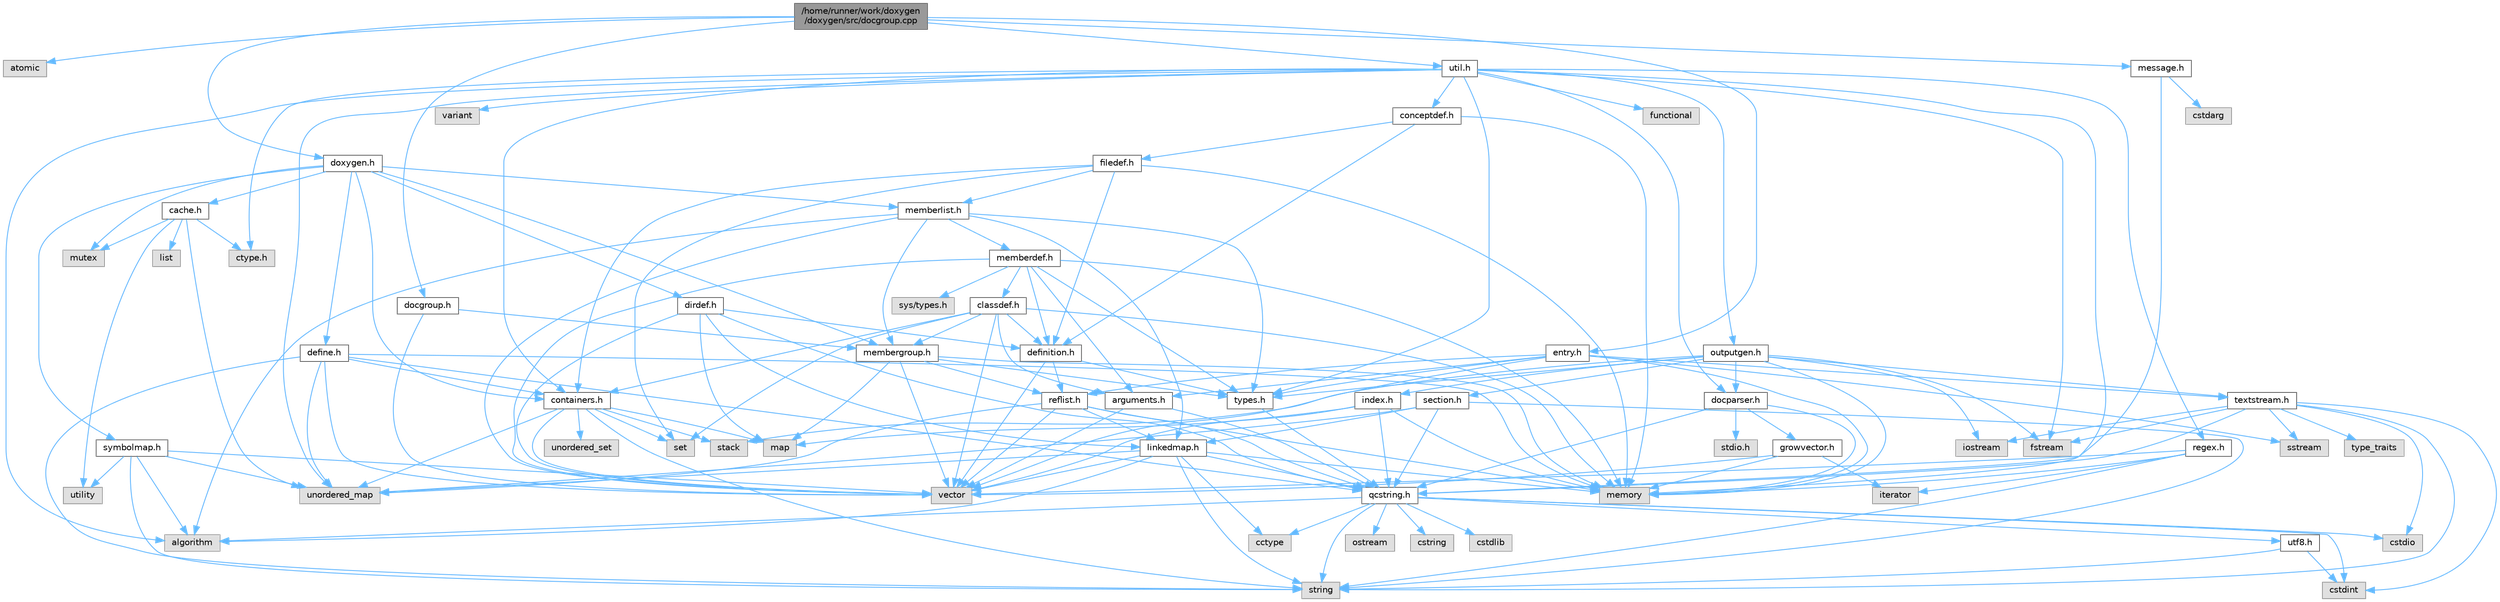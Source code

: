digraph "/home/runner/work/doxygen/doxygen/src/docgroup.cpp"
{
 // INTERACTIVE_SVG=YES
 // LATEX_PDF_SIZE
  bgcolor="transparent";
  edge [fontname=Helvetica,fontsize=10,labelfontname=Helvetica,labelfontsize=10];
  node [fontname=Helvetica,fontsize=10,shape=box,height=0.2,width=0.4];
  Node1 [id="Node000001",label="/home/runner/work/doxygen\l/doxygen/src/docgroup.cpp",height=0.2,width=0.4,color="gray40", fillcolor="grey60", style="filled", fontcolor="black"];
  Node1 -> Node2 [id="edge1_Node000001_Node000002",color="steelblue1",style="solid"];
  Node2 [id="Node000002",label="atomic",height=0.2,width=0.4,color="grey60", fillcolor="#E0E0E0", style="filled"];
  Node1 -> Node3 [id="edge2_Node000001_Node000003",color="steelblue1",style="solid"];
  Node3 [id="Node000003",label="doxygen.h",height=0.2,width=0.4,color="grey40", fillcolor="white", style="filled",URL="$d1/da1/doxygen_8h.html",tooltip=" "];
  Node3 -> Node4 [id="edge3_Node000003_Node000004",color="steelblue1",style="solid"];
  Node4 [id="Node000004",label="mutex",height=0.2,width=0.4,color="grey60", fillcolor="#E0E0E0", style="filled"];
  Node3 -> Node5 [id="edge4_Node000003_Node000005",color="steelblue1",style="solid"];
  Node5 [id="Node000005",label="containers.h",height=0.2,width=0.4,color="grey40", fillcolor="white", style="filled",URL="$d5/d75/containers_8h.html",tooltip=" "];
  Node5 -> Node6 [id="edge5_Node000005_Node000006",color="steelblue1",style="solid"];
  Node6 [id="Node000006",label="vector",height=0.2,width=0.4,color="grey60", fillcolor="#E0E0E0", style="filled"];
  Node5 -> Node7 [id="edge6_Node000005_Node000007",color="steelblue1",style="solid"];
  Node7 [id="Node000007",label="string",height=0.2,width=0.4,color="grey60", fillcolor="#E0E0E0", style="filled"];
  Node5 -> Node8 [id="edge7_Node000005_Node000008",color="steelblue1",style="solid"];
  Node8 [id="Node000008",label="set",height=0.2,width=0.4,color="grey60", fillcolor="#E0E0E0", style="filled"];
  Node5 -> Node9 [id="edge8_Node000005_Node000009",color="steelblue1",style="solid"];
  Node9 [id="Node000009",label="map",height=0.2,width=0.4,color="grey60", fillcolor="#E0E0E0", style="filled"];
  Node5 -> Node10 [id="edge9_Node000005_Node000010",color="steelblue1",style="solid"];
  Node10 [id="Node000010",label="unordered_set",height=0.2,width=0.4,color="grey60", fillcolor="#E0E0E0", style="filled"];
  Node5 -> Node11 [id="edge10_Node000005_Node000011",color="steelblue1",style="solid"];
  Node11 [id="Node000011",label="unordered_map",height=0.2,width=0.4,color="grey60", fillcolor="#E0E0E0", style="filled"];
  Node5 -> Node12 [id="edge11_Node000005_Node000012",color="steelblue1",style="solid"];
  Node12 [id="Node000012",label="stack",height=0.2,width=0.4,color="grey60", fillcolor="#E0E0E0", style="filled"];
  Node3 -> Node13 [id="edge12_Node000003_Node000013",color="steelblue1",style="solid"];
  Node13 [id="Node000013",label="membergroup.h",height=0.2,width=0.4,color="grey40", fillcolor="white", style="filled",URL="$d9/d11/membergroup_8h.html",tooltip=" "];
  Node13 -> Node6 [id="edge13_Node000013_Node000006",color="steelblue1",style="solid"];
  Node13 -> Node9 [id="edge14_Node000013_Node000009",color="steelblue1",style="solid"];
  Node13 -> Node14 [id="edge15_Node000013_Node000014",color="steelblue1",style="solid"];
  Node14 [id="Node000014",label="memory",height=0.2,width=0.4,color="grey60", fillcolor="#E0E0E0", style="filled"];
  Node13 -> Node15 [id="edge16_Node000013_Node000015",color="steelblue1",style="solid"];
  Node15 [id="Node000015",label="types.h",height=0.2,width=0.4,color="grey40", fillcolor="white", style="filled",URL="$d9/d49/types_8h.html",tooltip="This file contains a number of basic enums and types."];
  Node15 -> Node16 [id="edge17_Node000015_Node000016",color="steelblue1",style="solid"];
  Node16 [id="Node000016",label="qcstring.h",height=0.2,width=0.4,color="grey40", fillcolor="white", style="filled",URL="$d7/d5c/qcstring_8h.html",tooltip=" "];
  Node16 -> Node7 [id="edge18_Node000016_Node000007",color="steelblue1",style="solid"];
  Node16 -> Node17 [id="edge19_Node000016_Node000017",color="steelblue1",style="solid"];
  Node17 [id="Node000017",label="algorithm",height=0.2,width=0.4,color="grey60", fillcolor="#E0E0E0", style="filled"];
  Node16 -> Node18 [id="edge20_Node000016_Node000018",color="steelblue1",style="solid"];
  Node18 [id="Node000018",label="cctype",height=0.2,width=0.4,color="grey60", fillcolor="#E0E0E0", style="filled"];
  Node16 -> Node19 [id="edge21_Node000016_Node000019",color="steelblue1",style="solid"];
  Node19 [id="Node000019",label="cstring",height=0.2,width=0.4,color="grey60", fillcolor="#E0E0E0", style="filled"];
  Node16 -> Node20 [id="edge22_Node000016_Node000020",color="steelblue1",style="solid"];
  Node20 [id="Node000020",label="cstdio",height=0.2,width=0.4,color="grey60", fillcolor="#E0E0E0", style="filled"];
  Node16 -> Node21 [id="edge23_Node000016_Node000021",color="steelblue1",style="solid"];
  Node21 [id="Node000021",label="cstdlib",height=0.2,width=0.4,color="grey60", fillcolor="#E0E0E0", style="filled"];
  Node16 -> Node22 [id="edge24_Node000016_Node000022",color="steelblue1",style="solid"];
  Node22 [id="Node000022",label="cstdint",height=0.2,width=0.4,color="grey60", fillcolor="#E0E0E0", style="filled"];
  Node16 -> Node23 [id="edge25_Node000016_Node000023",color="steelblue1",style="solid"];
  Node23 [id="Node000023",label="ostream",height=0.2,width=0.4,color="grey60", fillcolor="#E0E0E0", style="filled"];
  Node16 -> Node24 [id="edge26_Node000016_Node000024",color="steelblue1",style="solid"];
  Node24 [id="Node000024",label="utf8.h",height=0.2,width=0.4,color="grey40", fillcolor="white", style="filled",URL="$db/d7c/utf8_8h.html",tooltip="Various UTF8 related helper functions."];
  Node24 -> Node22 [id="edge27_Node000024_Node000022",color="steelblue1",style="solid"];
  Node24 -> Node7 [id="edge28_Node000024_Node000007",color="steelblue1",style="solid"];
  Node13 -> Node25 [id="edge29_Node000013_Node000025",color="steelblue1",style="solid"];
  Node25 [id="Node000025",label="reflist.h",height=0.2,width=0.4,color="grey40", fillcolor="white", style="filled",URL="$d1/d02/reflist_8h.html",tooltip=" "];
  Node25 -> Node6 [id="edge30_Node000025_Node000006",color="steelblue1",style="solid"];
  Node25 -> Node11 [id="edge31_Node000025_Node000011",color="steelblue1",style="solid"];
  Node25 -> Node14 [id="edge32_Node000025_Node000014",color="steelblue1",style="solid"];
  Node25 -> Node16 [id="edge33_Node000025_Node000016",color="steelblue1",style="solid"];
  Node25 -> Node26 [id="edge34_Node000025_Node000026",color="steelblue1",style="solid"];
  Node26 [id="Node000026",label="linkedmap.h",height=0.2,width=0.4,color="grey40", fillcolor="white", style="filled",URL="$da/de1/linkedmap_8h.html",tooltip=" "];
  Node26 -> Node11 [id="edge35_Node000026_Node000011",color="steelblue1",style="solid"];
  Node26 -> Node6 [id="edge36_Node000026_Node000006",color="steelblue1",style="solid"];
  Node26 -> Node14 [id="edge37_Node000026_Node000014",color="steelblue1",style="solid"];
  Node26 -> Node7 [id="edge38_Node000026_Node000007",color="steelblue1",style="solid"];
  Node26 -> Node17 [id="edge39_Node000026_Node000017",color="steelblue1",style="solid"];
  Node26 -> Node18 [id="edge40_Node000026_Node000018",color="steelblue1",style="solid"];
  Node26 -> Node16 [id="edge41_Node000026_Node000016",color="steelblue1",style="solid"];
  Node3 -> Node27 [id="edge42_Node000003_Node000027",color="steelblue1",style="solid"];
  Node27 [id="Node000027",label="dirdef.h",height=0.2,width=0.4,color="grey40", fillcolor="white", style="filled",URL="$d6/d15/dirdef_8h.html",tooltip=" "];
  Node27 -> Node6 [id="edge43_Node000027_Node000006",color="steelblue1",style="solid"];
  Node27 -> Node9 [id="edge44_Node000027_Node000009",color="steelblue1",style="solid"];
  Node27 -> Node16 [id="edge45_Node000027_Node000016",color="steelblue1",style="solid"];
  Node27 -> Node26 [id="edge46_Node000027_Node000026",color="steelblue1",style="solid"];
  Node27 -> Node28 [id="edge47_Node000027_Node000028",color="steelblue1",style="solid"];
  Node28 [id="Node000028",label="definition.h",height=0.2,width=0.4,color="grey40", fillcolor="white", style="filled",URL="$df/da1/definition_8h.html",tooltip=" "];
  Node28 -> Node6 [id="edge48_Node000028_Node000006",color="steelblue1",style="solid"];
  Node28 -> Node15 [id="edge49_Node000028_Node000015",color="steelblue1",style="solid"];
  Node28 -> Node25 [id="edge50_Node000028_Node000025",color="steelblue1",style="solid"];
  Node3 -> Node29 [id="edge51_Node000003_Node000029",color="steelblue1",style="solid"];
  Node29 [id="Node000029",label="memberlist.h",height=0.2,width=0.4,color="grey40", fillcolor="white", style="filled",URL="$dd/d78/memberlist_8h.html",tooltip=" "];
  Node29 -> Node6 [id="edge52_Node000029_Node000006",color="steelblue1",style="solid"];
  Node29 -> Node17 [id="edge53_Node000029_Node000017",color="steelblue1",style="solid"];
  Node29 -> Node30 [id="edge54_Node000029_Node000030",color="steelblue1",style="solid"];
  Node30 [id="Node000030",label="memberdef.h",height=0.2,width=0.4,color="grey40", fillcolor="white", style="filled",URL="$d4/d46/memberdef_8h.html",tooltip=" "];
  Node30 -> Node6 [id="edge55_Node000030_Node000006",color="steelblue1",style="solid"];
  Node30 -> Node14 [id="edge56_Node000030_Node000014",color="steelblue1",style="solid"];
  Node30 -> Node31 [id="edge57_Node000030_Node000031",color="steelblue1",style="solid"];
  Node31 [id="Node000031",label="sys/types.h",height=0.2,width=0.4,color="grey60", fillcolor="#E0E0E0", style="filled"];
  Node30 -> Node15 [id="edge58_Node000030_Node000015",color="steelblue1",style="solid"];
  Node30 -> Node28 [id="edge59_Node000030_Node000028",color="steelblue1",style="solid"];
  Node30 -> Node32 [id="edge60_Node000030_Node000032",color="steelblue1",style="solid"];
  Node32 [id="Node000032",label="arguments.h",height=0.2,width=0.4,color="grey40", fillcolor="white", style="filled",URL="$df/d9b/arguments_8h.html",tooltip=" "];
  Node32 -> Node6 [id="edge61_Node000032_Node000006",color="steelblue1",style="solid"];
  Node32 -> Node16 [id="edge62_Node000032_Node000016",color="steelblue1",style="solid"];
  Node30 -> Node33 [id="edge63_Node000030_Node000033",color="steelblue1",style="solid"];
  Node33 [id="Node000033",label="classdef.h",height=0.2,width=0.4,color="grey40", fillcolor="white", style="filled",URL="$d1/da6/classdef_8h.html",tooltip=" "];
  Node33 -> Node14 [id="edge64_Node000033_Node000014",color="steelblue1",style="solid"];
  Node33 -> Node6 [id="edge65_Node000033_Node000006",color="steelblue1",style="solid"];
  Node33 -> Node8 [id="edge66_Node000033_Node000008",color="steelblue1",style="solid"];
  Node33 -> Node5 [id="edge67_Node000033_Node000005",color="steelblue1",style="solid"];
  Node33 -> Node28 [id="edge68_Node000033_Node000028",color="steelblue1",style="solid"];
  Node33 -> Node32 [id="edge69_Node000033_Node000032",color="steelblue1",style="solid"];
  Node33 -> Node13 [id="edge70_Node000033_Node000013",color="steelblue1",style="solid"];
  Node29 -> Node26 [id="edge71_Node000029_Node000026",color="steelblue1",style="solid"];
  Node29 -> Node15 [id="edge72_Node000029_Node000015",color="steelblue1",style="solid"];
  Node29 -> Node13 [id="edge73_Node000029_Node000013",color="steelblue1",style="solid"];
  Node3 -> Node34 [id="edge74_Node000003_Node000034",color="steelblue1",style="solid"];
  Node34 [id="Node000034",label="define.h",height=0.2,width=0.4,color="grey40", fillcolor="white", style="filled",URL="$df/d67/define_8h.html",tooltip=" "];
  Node34 -> Node6 [id="edge75_Node000034_Node000006",color="steelblue1",style="solid"];
  Node34 -> Node14 [id="edge76_Node000034_Node000014",color="steelblue1",style="solid"];
  Node34 -> Node7 [id="edge77_Node000034_Node000007",color="steelblue1",style="solid"];
  Node34 -> Node11 [id="edge78_Node000034_Node000011",color="steelblue1",style="solid"];
  Node34 -> Node16 [id="edge79_Node000034_Node000016",color="steelblue1",style="solid"];
  Node34 -> Node5 [id="edge80_Node000034_Node000005",color="steelblue1",style="solid"];
  Node3 -> Node35 [id="edge81_Node000003_Node000035",color="steelblue1",style="solid"];
  Node35 [id="Node000035",label="cache.h",height=0.2,width=0.4,color="grey40", fillcolor="white", style="filled",URL="$d3/d26/cache_8h.html",tooltip=" "];
  Node35 -> Node36 [id="edge82_Node000035_Node000036",color="steelblue1",style="solid"];
  Node36 [id="Node000036",label="list",height=0.2,width=0.4,color="grey60", fillcolor="#E0E0E0", style="filled"];
  Node35 -> Node11 [id="edge83_Node000035_Node000011",color="steelblue1",style="solid"];
  Node35 -> Node4 [id="edge84_Node000035_Node000004",color="steelblue1",style="solid"];
  Node35 -> Node37 [id="edge85_Node000035_Node000037",color="steelblue1",style="solid"];
  Node37 [id="Node000037",label="utility",height=0.2,width=0.4,color="grey60", fillcolor="#E0E0E0", style="filled"];
  Node35 -> Node38 [id="edge86_Node000035_Node000038",color="steelblue1",style="solid"];
  Node38 [id="Node000038",label="ctype.h",height=0.2,width=0.4,color="grey60", fillcolor="#E0E0E0", style="filled"];
  Node3 -> Node39 [id="edge87_Node000003_Node000039",color="steelblue1",style="solid"];
  Node39 [id="Node000039",label="symbolmap.h",height=0.2,width=0.4,color="grey40", fillcolor="white", style="filled",URL="$d7/ddd/symbolmap_8h.html",tooltip=" "];
  Node39 -> Node17 [id="edge88_Node000039_Node000017",color="steelblue1",style="solid"];
  Node39 -> Node11 [id="edge89_Node000039_Node000011",color="steelblue1",style="solid"];
  Node39 -> Node6 [id="edge90_Node000039_Node000006",color="steelblue1",style="solid"];
  Node39 -> Node7 [id="edge91_Node000039_Node000007",color="steelblue1",style="solid"];
  Node39 -> Node37 [id="edge92_Node000039_Node000037",color="steelblue1",style="solid"];
  Node1 -> Node40 [id="edge93_Node000001_Node000040",color="steelblue1",style="solid"];
  Node40 [id="Node000040",label="util.h",height=0.2,width=0.4,color="grey40", fillcolor="white", style="filled",URL="$d8/d3c/util_8h.html",tooltip="A bunch of utility functions."];
  Node40 -> Node14 [id="edge94_Node000040_Node000014",color="steelblue1",style="solid"];
  Node40 -> Node11 [id="edge95_Node000040_Node000011",color="steelblue1",style="solid"];
  Node40 -> Node17 [id="edge96_Node000040_Node000017",color="steelblue1",style="solid"];
  Node40 -> Node41 [id="edge97_Node000040_Node000041",color="steelblue1",style="solid"];
  Node41 [id="Node000041",label="functional",height=0.2,width=0.4,color="grey60", fillcolor="#E0E0E0", style="filled"];
  Node40 -> Node42 [id="edge98_Node000040_Node000042",color="steelblue1",style="solid"];
  Node42 [id="Node000042",label="fstream",height=0.2,width=0.4,color="grey60", fillcolor="#E0E0E0", style="filled"];
  Node40 -> Node43 [id="edge99_Node000040_Node000043",color="steelblue1",style="solid"];
  Node43 [id="Node000043",label="variant",height=0.2,width=0.4,color="grey60", fillcolor="#E0E0E0", style="filled"];
  Node40 -> Node38 [id="edge100_Node000040_Node000038",color="steelblue1",style="solid"];
  Node40 -> Node15 [id="edge101_Node000040_Node000015",color="steelblue1",style="solid"];
  Node40 -> Node44 [id="edge102_Node000040_Node000044",color="steelblue1",style="solid"];
  Node44 [id="Node000044",label="docparser.h",height=0.2,width=0.4,color="grey40", fillcolor="white", style="filled",URL="$de/d9c/docparser_8h.html",tooltip=" "];
  Node44 -> Node45 [id="edge103_Node000044_Node000045",color="steelblue1",style="solid"];
  Node45 [id="Node000045",label="stdio.h",height=0.2,width=0.4,color="grey60", fillcolor="#E0E0E0", style="filled"];
  Node44 -> Node14 [id="edge104_Node000044_Node000014",color="steelblue1",style="solid"];
  Node44 -> Node16 [id="edge105_Node000044_Node000016",color="steelblue1",style="solid"];
  Node44 -> Node46 [id="edge106_Node000044_Node000046",color="steelblue1",style="solid"];
  Node46 [id="Node000046",label="growvector.h",height=0.2,width=0.4,color="grey40", fillcolor="white", style="filled",URL="$d7/d50/growvector_8h.html",tooltip=" "];
  Node46 -> Node6 [id="edge107_Node000046_Node000006",color="steelblue1",style="solid"];
  Node46 -> Node14 [id="edge108_Node000046_Node000014",color="steelblue1",style="solid"];
  Node46 -> Node47 [id="edge109_Node000046_Node000047",color="steelblue1",style="solid"];
  Node47 [id="Node000047",label="iterator",height=0.2,width=0.4,color="grey60", fillcolor="#E0E0E0", style="filled"];
  Node40 -> Node5 [id="edge110_Node000040_Node000005",color="steelblue1",style="solid"];
  Node40 -> Node48 [id="edge111_Node000040_Node000048",color="steelblue1",style="solid"];
  Node48 [id="Node000048",label="outputgen.h",height=0.2,width=0.4,color="grey40", fillcolor="white", style="filled",URL="$df/d06/outputgen_8h.html",tooltip=" "];
  Node48 -> Node14 [id="edge112_Node000048_Node000014",color="steelblue1",style="solid"];
  Node48 -> Node12 [id="edge113_Node000048_Node000012",color="steelblue1",style="solid"];
  Node48 -> Node49 [id="edge114_Node000048_Node000049",color="steelblue1",style="solid"];
  Node49 [id="Node000049",label="iostream",height=0.2,width=0.4,color="grey60", fillcolor="#E0E0E0", style="filled"];
  Node48 -> Node42 [id="edge115_Node000048_Node000042",color="steelblue1",style="solid"];
  Node48 -> Node15 [id="edge116_Node000048_Node000015",color="steelblue1",style="solid"];
  Node48 -> Node50 [id="edge117_Node000048_Node000050",color="steelblue1",style="solid"];
  Node50 [id="Node000050",label="index.h",height=0.2,width=0.4,color="grey40", fillcolor="white", style="filled",URL="$d1/db5/index_8h.html",tooltip=" "];
  Node50 -> Node14 [id="edge118_Node000050_Node000014",color="steelblue1",style="solid"];
  Node50 -> Node6 [id="edge119_Node000050_Node000006",color="steelblue1",style="solid"];
  Node50 -> Node9 [id="edge120_Node000050_Node000009",color="steelblue1",style="solid"];
  Node50 -> Node16 [id="edge121_Node000050_Node000016",color="steelblue1",style="solid"];
  Node48 -> Node51 [id="edge122_Node000048_Node000051",color="steelblue1",style="solid"];
  Node51 [id="Node000051",label="section.h",height=0.2,width=0.4,color="grey40", fillcolor="white", style="filled",URL="$d1/d2a/section_8h.html",tooltip=" "];
  Node51 -> Node7 [id="edge123_Node000051_Node000007",color="steelblue1",style="solid"];
  Node51 -> Node11 [id="edge124_Node000051_Node000011",color="steelblue1",style="solid"];
  Node51 -> Node16 [id="edge125_Node000051_Node000016",color="steelblue1",style="solid"];
  Node51 -> Node26 [id="edge126_Node000051_Node000026",color="steelblue1",style="solid"];
  Node48 -> Node52 [id="edge127_Node000048_Node000052",color="steelblue1",style="solid"];
  Node52 [id="Node000052",label="textstream.h",height=0.2,width=0.4,color="grey40", fillcolor="white", style="filled",URL="$d4/d7d/textstream_8h.html",tooltip=" "];
  Node52 -> Node7 [id="edge128_Node000052_Node000007",color="steelblue1",style="solid"];
  Node52 -> Node49 [id="edge129_Node000052_Node000049",color="steelblue1",style="solid"];
  Node52 -> Node53 [id="edge130_Node000052_Node000053",color="steelblue1",style="solid"];
  Node53 [id="Node000053",label="sstream",height=0.2,width=0.4,color="grey60", fillcolor="#E0E0E0", style="filled"];
  Node52 -> Node22 [id="edge131_Node000052_Node000022",color="steelblue1",style="solid"];
  Node52 -> Node20 [id="edge132_Node000052_Node000020",color="steelblue1",style="solid"];
  Node52 -> Node42 [id="edge133_Node000052_Node000042",color="steelblue1",style="solid"];
  Node52 -> Node54 [id="edge134_Node000052_Node000054",color="steelblue1",style="solid"];
  Node54 [id="Node000054",label="type_traits",height=0.2,width=0.4,color="grey60", fillcolor="#E0E0E0", style="filled"];
  Node52 -> Node16 [id="edge135_Node000052_Node000016",color="steelblue1",style="solid"];
  Node48 -> Node44 [id="edge136_Node000048_Node000044",color="steelblue1",style="solid"];
  Node40 -> Node55 [id="edge137_Node000040_Node000055",color="steelblue1",style="solid"];
  Node55 [id="Node000055",label="regex.h",height=0.2,width=0.4,color="grey40", fillcolor="white", style="filled",URL="$d1/d21/regex_8h.html",tooltip=" "];
  Node55 -> Node14 [id="edge138_Node000055_Node000014",color="steelblue1",style="solid"];
  Node55 -> Node7 [id="edge139_Node000055_Node000007",color="steelblue1",style="solid"];
  Node55 -> Node6 [id="edge140_Node000055_Node000006",color="steelblue1",style="solid"];
  Node55 -> Node47 [id="edge141_Node000055_Node000047",color="steelblue1",style="solid"];
  Node40 -> Node56 [id="edge142_Node000040_Node000056",color="steelblue1",style="solid"];
  Node56 [id="Node000056",label="conceptdef.h",height=0.2,width=0.4,color="grey40", fillcolor="white", style="filled",URL="$da/df1/conceptdef_8h.html",tooltip=" "];
  Node56 -> Node14 [id="edge143_Node000056_Node000014",color="steelblue1",style="solid"];
  Node56 -> Node28 [id="edge144_Node000056_Node000028",color="steelblue1",style="solid"];
  Node56 -> Node57 [id="edge145_Node000056_Node000057",color="steelblue1",style="solid"];
  Node57 [id="Node000057",label="filedef.h",height=0.2,width=0.4,color="grey40", fillcolor="white", style="filled",URL="$d4/d3a/filedef_8h.html",tooltip=" "];
  Node57 -> Node14 [id="edge146_Node000057_Node000014",color="steelblue1",style="solid"];
  Node57 -> Node8 [id="edge147_Node000057_Node000008",color="steelblue1",style="solid"];
  Node57 -> Node28 [id="edge148_Node000057_Node000028",color="steelblue1",style="solid"];
  Node57 -> Node29 [id="edge149_Node000057_Node000029",color="steelblue1",style="solid"];
  Node57 -> Node5 [id="edge150_Node000057_Node000005",color="steelblue1",style="solid"];
  Node1 -> Node58 [id="edge151_Node000001_Node000058",color="steelblue1",style="solid"];
  Node58 [id="Node000058",label="entry.h",height=0.2,width=0.4,color="grey40", fillcolor="white", style="filled",URL="$d1/dc6/entry_8h.html",tooltip=" "];
  Node58 -> Node6 [id="edge152_Node000058_Node000006",color="steelblue1",style="solid"];
  Node58 -> Node14 [id="edge153_Node000058_Node000014",color="steelblue1",style="solid"];
  Node58 -> Node53 [id="edge154_Node000058_Node000053",color="steelblue1",style="solid"];
  Node58 -> Node15 [id="edge155_Node000058_Node000015",color="steelblue1",style="solid"];
  Node58 -> Node32 [id="edge156_Node000058_Node000032",color="steelblue1",style="solid"];
  Node58 -> Node25 [id="edge157_Node000058_Node000025",color="steelblue1",style="solid"];
  Node58 -> Node52 [id="edge158_Node000058_Node000052",color="steelblue1",style="solid"];
  Node1 -> Node59 [id="edge159_Node000001_Node000059",color="steelblue1",style="solid"];
  Node59 [id="Node000059",label="message.h",height=0.2,width=0.4,color="grey40", fillcolor="white", style="filled",URL="$d2/d0d/message_8h.html",tooltip=" "];
  Node59 -> Node60 [id="edge160_Node000059_Node000060",color="steelblue1",style="solid"];
  Node60 [id="Node000060",label="cstdarg",height=0.2,width=0.4,color="grey60", fillcolor="#E0E0E0", style="filled"];
  Node59 -> Node16 [id="edge161_Node000059_Node000016",color="steelblue1",style="solid"];
  Node1 -> Node61 [id="edge162_Node000001_Node000061",color="steelblue1",style="solid"];
  Node61 [id="Node000061",label="docgroup.h",height=0.2,width=0.4,color="grey40", fillcolor="white", style="filled",URL="$d4/d32/docgroup_8h.html",tooltip=" "];
  Node61 -> Node6 [id="edge163_Node000061_Node000006",color="steelblue1",style="solid"];
  Node61 -> Node13 [id="edge164_Node000061_Node000013",color="steelblue1",style="solid"];
}
